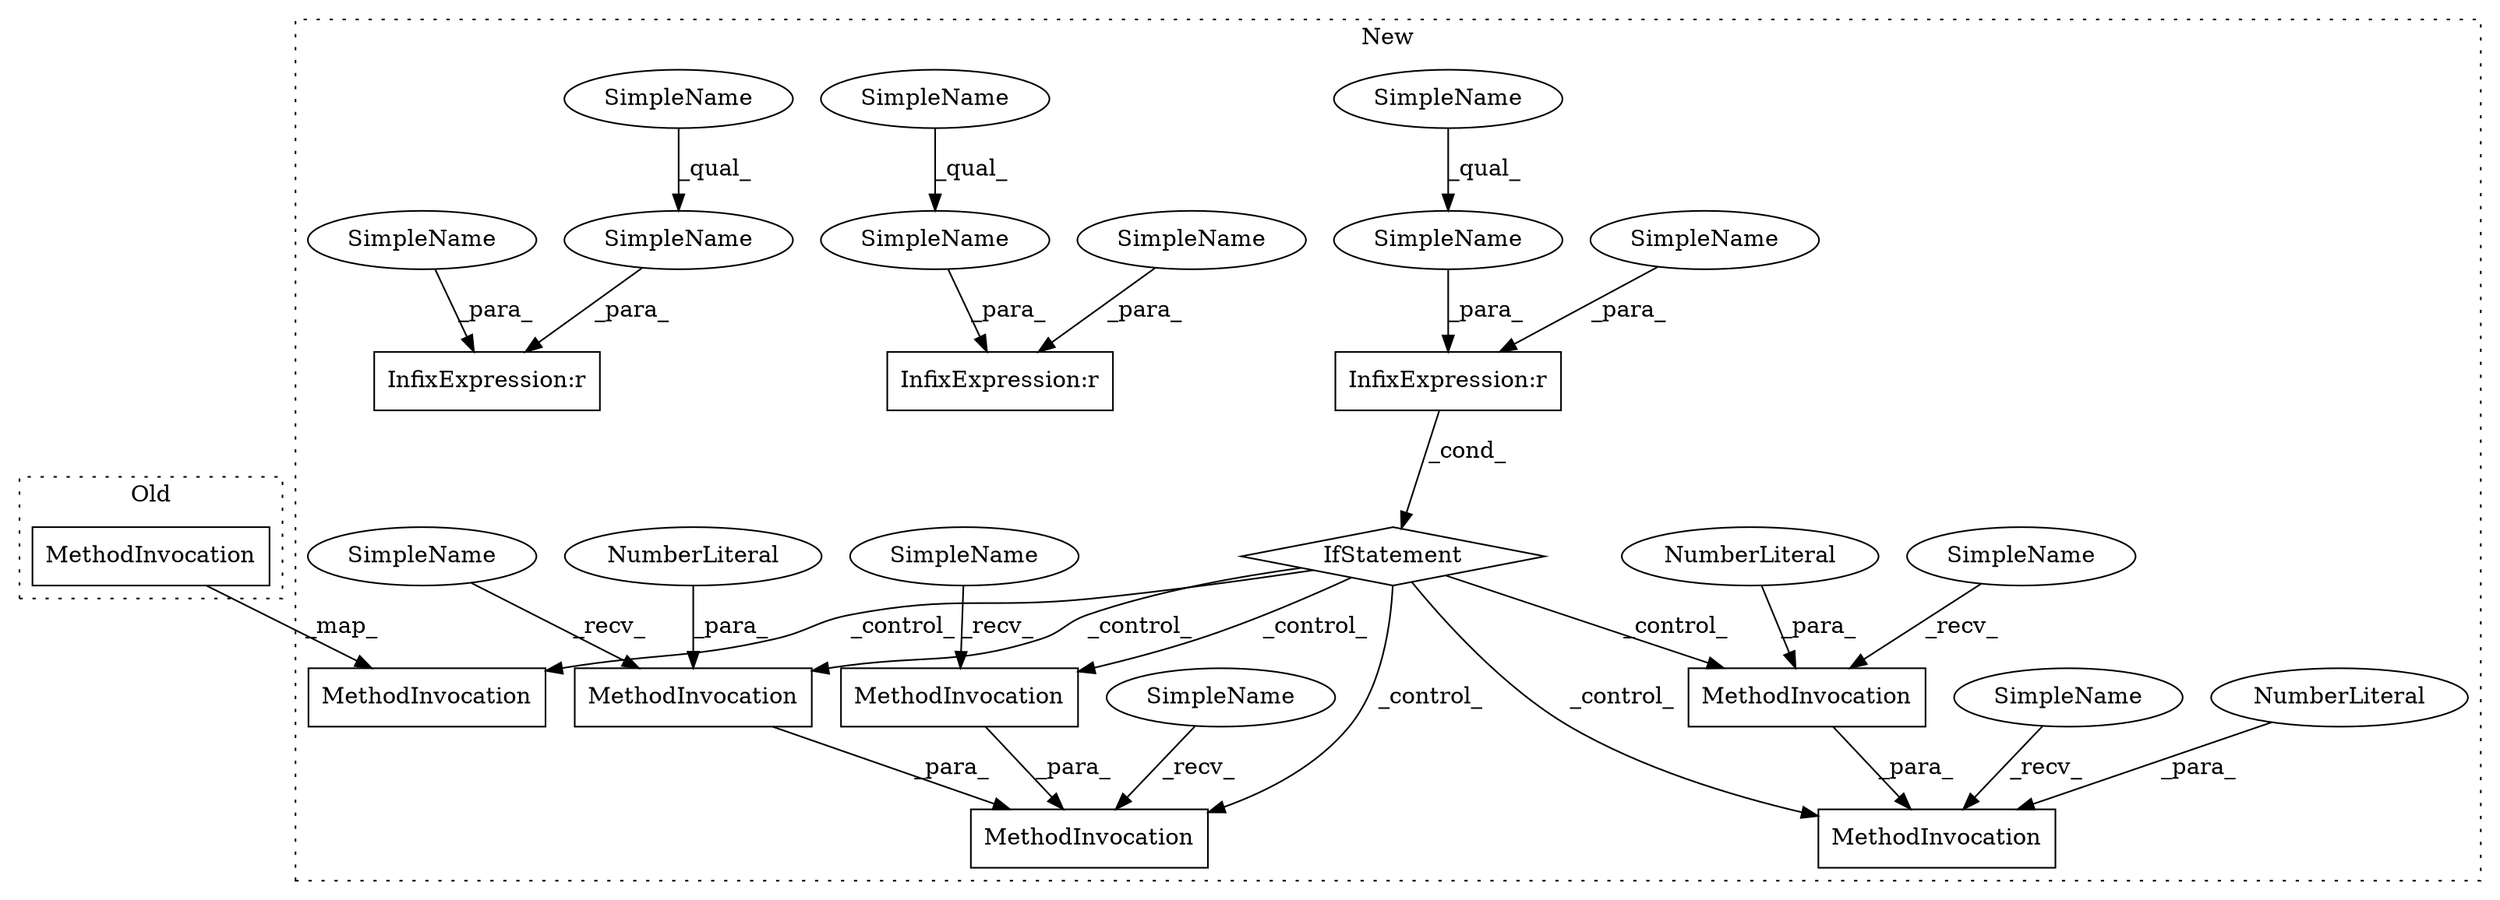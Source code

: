 digraph G {
subgraph cluster0 {
8 [label="MethodInvocation" a="32" s="3584,3677" l="7,1" shape="box"];
label = "Old";
style="dotted";
}
subgraph cluster1 {
1 [label="IfStatement" a="25" s="4343,4377" l="4,1" shape="diamond"];
2 [label="MethodInvocation" a="32" s="4924,4931" l="6,1" shape="box"];
3 [label="MethodInvocation" a="32" s="5039,5046" l="6,1" shape="box"];
4 [label="MethodInvocation" a="32" s="4883,4976" l="7,1" shape="box"];
5 [label="MethodInvocation" a="32" s="5022,5090" l="4,1" shape="box"];
6 [label="MethodInvocation" a="32" s="4399,4492" l="7,1" shape="box"];
7 [label="MethodInvocation" a="32" s="5085" l="5" shape="box"];
9 [label="NumberLiteral" a="34" s="5045" l="1" shape="ellipse"];
10 [label="NumberLiteral" a="34" s="4890" l="1" shape="ellipse"];
11 [label="NumberLiteral" a="34" s="4930" l="1" shape="ellipse"];
12 [label="SimpleName" a="42" s="4347" l="13" shape="ellipse"];
13 [label="SimpleName" a="42" s="3528" l="13" shape="ellipse"];
14 [label="SimpleName" a="42" s="3528" l="9" shape="ellipse"];
15 [label="SimpleName" a="42" s="4911" l="12" shape="ellipse"];
16 [label="SimpleName" a="42" s="5072" l="12" shape="ellipse"];
17 [label="SimpleName" a="42" s="3511" l="13" shape="ellipse"];
18 [label="SimpleName" a="42" s="4876" l="6" shape="ellipse"];
19 [label="SimpleName" a="42" s="4364" l="9" shape="ellipse"];
20 [label="SimpleName" a="42" s="4364" l="13" shape="ellipse"];
21 [label="SimpleName" a="42" s="5008" l="13" shape="ellipse"];
22 [label="SimpleName" a="42" s="3223" l="13" shape="ellipse"];
23 [label="SimpleName" a="42" s="3223" l="9" shape="ellipse"];
24 [label="SimpleName" a="42" s="3206" l="13" shape="ellipse"];
25 [label="SimpleName" a="42" s="5026" l="12" shape="ellipse"];
26 [label="InfixExpression:r" a="27" s="3524" l="4" shape="box"];
27 [label="InfixExpression:r" a="27" s="4360" l="4" shape="box"];
28 [label="InfixExpression:r" a="27" s="3219" l="4" shape="box"];
label = "New";
style="dotted";
}
1 -> 6 [label="_control_"];
1 -> 7 [label="_control_"];
1 -> 2 [label="_control_"];
1 -> 3 [label="_control_"];
1 -> 4 [label="_control_"];
1 -> 5 [label="_control_"];
2 -> 4 [label="_para_"];
3 -> 5 [label="_para_"];
7 -> 5 [label="_para_"];
8 -> 6 [label="_map_"];
9 -> 3 [label="_para_"];
10 -> 4 [label="_para_"];
11 -> 2 [label="_para_"];
12 -> 27 [label="_para_"];
13 -> 26 [label="_para_"];
14 -> 13 [label="_qual_"];
15 -> 2 [label="_recv_"];
16 -> 7 [label="_recv_"];
17 -> 26 [label="_para_"];
18 -> 4 [label="_recv_"];
19 -> 20 [label="_qual_"];
20 -> 27 [label="_para_"];
21 -> 5 [label="_recv_"];
22 -> 28 [label="_para_"];
23 -> 22 [label="_qual_"];
24 -> 28 [label="_para_"];
25 -> 3 [label="_recv_"];
27 -> 1 [label="_cond_"];
}